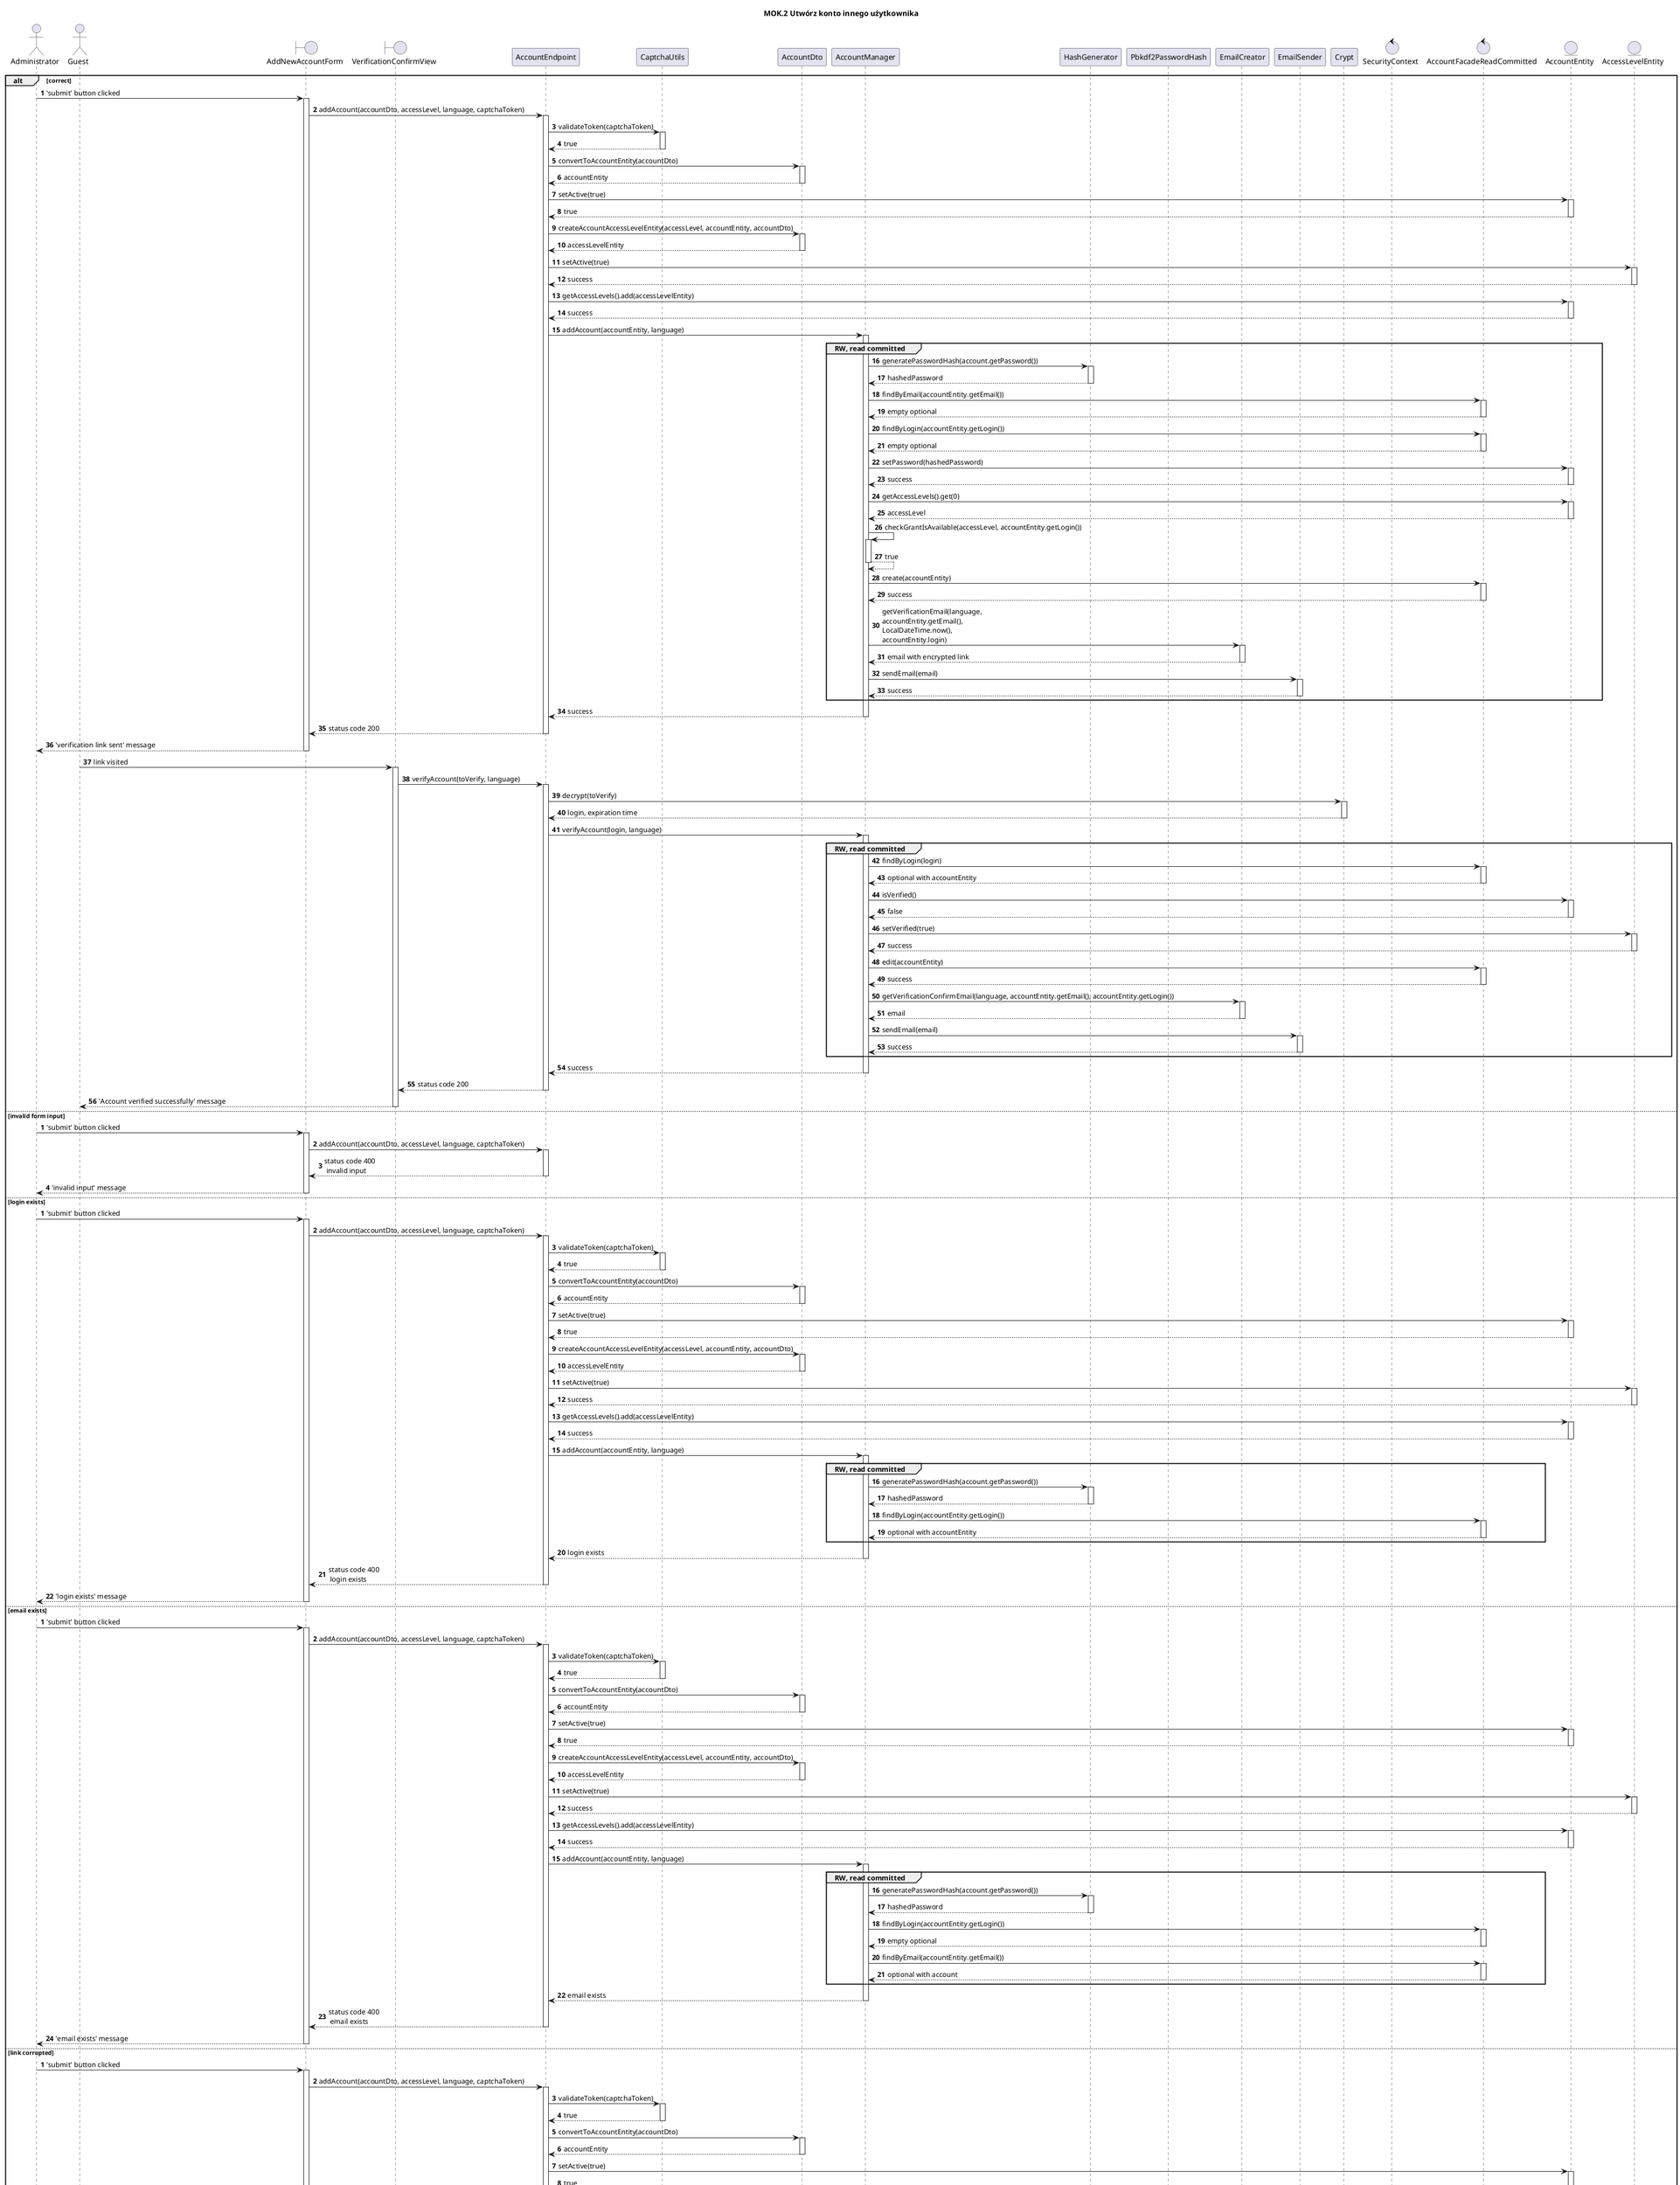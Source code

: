 @startuml

title MOK.2 Utwórz konto innego użytkownika
autoactivate on
actor Administrator
actor Guest
boundary AddNewAccountForm
boundary VerificationConfirmView
participant AccountEndpoint
participant CaptchaUtils
participant AccountDto
participant AccountManager
participant HashGenerator
participant Pbkdf2PasswordHash
participant EmailCreator
participant EmailSender
participant Crypt
control SecurityContext
control AccountFacadeReadCommitted as AccountFacade
entity AccountEntity
entity AccessLevelEntity

alt correct
autonumber
    Administrator ->  AddNewAccountForm: 'submit' button clicked
        AddNewAccountForm -> AccountEndpoint: addAccount(accountDto, accessLevel, language, captchaToken)
            AccountEndpoint -> CaptchaUtils: validateToken(captchaToken)
            return true
            AccountEndpoint -> AccountDto: convertToAccountEntity(accountDto)
            return accountEntity
            AccountEndpoint -> AccountEntity: setActive(true)
            return true
            AccountEndpoint -> AccountDto: createAccountAccessLevelEntity(accessLevel, accountEntity, accountDto)
            return accessLevelEntity
            AccountEndpoint -> AccessLevelEntity: setActive(true)
            return success
            AccountEndpoint -> AccountEntity: getAccessLevels().add(accessLevelEntity)
            return success
            AccountEndpoint -> AccountManager: addAccount(accountEntity, language)
            group RW, read committed
                AccountManager -> HashGenerator: generatePasswordHash(account.getPassword())
                return hashedPassword
                AccountManager -> AccountFacade: findByEmail(accountEntity.getEmail())
                return empty optional
                AccountManager -> AccountFacade: findByLogin(accountEntity.getLogin())
                return empty optional
                AccountManager -> AccountEntity: setPassword(hashedPassword)
                return success
                AccountManager -> AccountEntity: getAccessLevels().get(0)
                return accessLevel
                AccountManager -> AccountManager: checkGrantIsAvailable(accessLevel, accountEntity.getLogin())
                return true
                AccountManager -> AccountFacade: create(accountEntity)
                return success
                AccountManager -> EmailCreator: getVerificationEmail(language, \naccountEntity.getEmail(), \nLocalDateTime.now(), \naccountEntity.login)
                return email with encrypted link
                AccountManager -> EmailSender: sendEmail(email)
                return success
            end
            return success
        return status code 200
    return 'verification link sent' message

    Guest -> VerificationConfirmView: link visited
        VerificationConfirmView -> AccountEndpoint: verifyAccount(toVerify, language)
            AccountEndpoint -> Crypt: decrypt(toVerify)
            return login, expiration time
            AccountEndpoint -> AccountManager: verifyAccount(login, language)
            group RW, read committed
                AccountManager -> AccountFacade: findByLogin(login)
                return optional with accountEntity
                AccountManager -> AccountEntity: isVerified()
                return false
                AccountManager -> AccessLevelEntity: setVerified(true)
                return success
                AccountManager -> AccountFacade: edit(accountEntity)
                return success
                AccountManager -> EmailCreator: getVerificationConfirmEmail(language, accountEntity.getEmail(), accountEntity.getLogin())
                return email
                AccountManager -> EmailSender: sendEmail(email)
                return success
            end
            return success
        return status code 200
    return 'Account verified successfully' message

else invalid form input
autonumber
    Administrator ->  AddNewAccountForm: 'submit' button clicked
        AddNewAccountForm -> AccountEndpoint: addAccount(accountDto, accessLevel, language, captchaToken)
        return status code 400 \n invalid input
    return 'invalid input' message

else login exists
autonumber
    Administrator ->  AddNewAccountForm: 'submit' button clicked
        AddNewAccountForm -> AccountEndpoint: addAccount(accountDto, accessLevel, language, captchaToken)
            AccountEndpoint -> CaptchaUtils: validateToken(captchaToken)
            return true
            AccountEndpoint -> AccountDto: convertToAccountEntity(accountDto)
            return accountEntity
            AccountEndpoint -> AccountEntity: setActive(true)
            return true
            AccountEndpoint -> AccountDto: createAccountAccessLevelEntity(accessLevel, accountEntity, accountDto)
            return accessLevelEntity
            AccountEndpoint -> AccessLevelEntity: setActive(true)
            return success
            AccountEndpoint -> AccountEntity: getAccessLevels().add(accessLevelEntity)
            return success
            AccountEndpoint -> AccountManager: addAccount(accountEntity, language)
            group RW, read committed
                AccountManager -> HashGenerator: generatePasswordHash(account.getPassword())
                return hashedPassword
                AccountManager -> AccountFacade: findByLogin(accountEntity.getLogin())
                return optional with accountEntity
            end
            return login exists
        return status code 400 \n login exists
    return 'login exists' message

else email exists
autonumber
    Administrator ->  AddNewAccountForm: 'submit' button clicked
        AddNewAccountForm -> AccountEndpoint: addAccount(accountDto, accessLevel, language, captchaToken)
            AccountEndpoint -> CaptchaUtils: validateToken(captchaToken)
            return true
            AccountEndpoint -> AccountDto: convertToAccountEntity(accountDto)
            return accountEntity
            AccountEndpoint -> AccountEntity: setActive(true)
            return true
            AccountEndpoint -> AccountDto: createAccountAccessLevelEntity(accessLevel, accountEntity, accountDto)
            return accessLevelEntity
            AccountEndpoint -> AccessLevelEntity: setActive(true)
            return success
            AccountEndpoint -> AccountEntity: getAccessLevels().add(accessLevelEntity)
            return success
            AccountEndpoint -> AccountManager: addAccount(accountEntity, language)
            group RW, read committed
                AccountManager -> HashGenerator: generatePasswordHash(account.getPassword())
                return hashedPassword
                AccountManager -> AccountFacade: findByLogin(accountEntity.getLogin())
                return empty optional
                AccountManager -> AccountFacade: findByEmail(accountEntity.getEmail())
                return optional with account
            end
            return email exists
        return status code 400 \n email exists
    return 'email exists' message

else link corrupted
autonumber
    Administrator ->  AddNewAccountForm: 'submit' button clicked
        AddNewAccountForm -> AccountEndpoint: addAccount(accountDto, accessLevel, language, captchaToken)
            AccountEndpoint -> CaptchaUtils: validateToken(captchaToken)
            return true
            AccountEndpoint -> AccountDto: convertToAccountEntity(accountDto)
            return accountEntity
            AccountEndpoint -> AccountEntity: setActive(true)
            return true
            AccountEndpoint -> AccountDto: createAccountAccessLevelEntity(accessLevel, accountEntity, accountDto)
            return accessLevelEntity
            AccountEndpoint -> AccessLevelEntity: setActive(true)
            return success
            AccountEndpoint -> AccountEntity: getAccessLevels().add(accessLevelEntity)
            return success
            AccountEndpoint -> AccountManager: addAccount(accountEntity, language)
            group RW, read committed
                AccountManager -> HashGenerator: generatePasswordHash(account.getPassword())
                return hashedPassword
                AccountManager -> AccountFacade: findByLogin(accountEntity.getLogin())
                return empty optional
                AccountManager -> AccountFacade: findByEmail(accountEntity.getEmail())
                return empty optional
                AccountManager -> AccountEntity: setPassword(hashedPassword)
                return success
                AccountManager -> AccountEntity: getAccessLevels().get(0)
                return accessLevel
                AccountManager -> AccountManager: checkGrantIsAvailable(accessLevel, accountEntity.getLogin())
                return true
                AccountManager -> AccountFacade: create(accountEntity)
                return success
                AccountManager -> EmailCreator: getVerificationEmail(language, \naccountEntity.getEmail(), \nLocalDateTime.now(), \naccountEntity.login)
                return email with encrypted link
                AccountManager -> EmailSender: sendEmail(email)
                return success
            end
            return success
        return status code 200
    return 'Account registered successfully (verification link sent)' message

    Guest -> VerificationConfirmView: link visited
        VerificationConfirmView -> AccountEndpoint: verifyAccount(toVerify, language)
            AccountEndpoint -> Crypt: decrypt(toVerify)
            return throw AppException
        return status code 400 \n invalid link
    return 'invalid link' message

else link expired
autonumber
    Administrator ->  AddNewAccountForm: 'submit' button clicked
        AddNewAccountForm -> AccountEndpoint: addAccount(accountDto, accessLevel, language, captchaToken)
            AccountEndpoint -> CaptchaUtils: validateToken(captchaToken)
            return true
            AccountEndpoint -> AccountDto: convertToAccountEntity(accountDto)
            return accountEntity
            AccountEndpoint -> AccountEntity: setActive(true)
            return true
            AccountEndpoint -> AccountDto: createAccountAccessLevelEntity(accessLevel, accountEntity, accountDto)
            return accessLevelEntity
            AccountEndpoint -> AccessLevelEntity: setActive(true)
            return success
            AccountEndpoint -> AccountEntity: getAccessLevels().add(accessLevelEntity)
            return success
            AccountEndpoint -> AccountManager: addAccount(accountEntity, language)
            group RW, read committed
                AccountManager -> HashGenerator: generatePasswordHash(account.getPassword())
                return hashedPassword
                AccountManager -> AccountFacade: findByLogin(accountEntity.getLogin())
                return empty optional
                AccountManager -> AccountFacade: findByEmail(accountEntity.getEmail())
                return empty optional
                AccountManager -> AccountEntity: setPassword(hashedPassword)
                return success
                AccountManager -> AccountEntity: getAccessLevels().get(0)
                return accessLevel
                AccountManager -> AccountManager: checkGrantIsAvailable(accessLevel, accountEntity.getLogin())
                return true
                AccountManager -> AccountFacade: create(accountEntity)
                return success
                AccountManager -> EmailCreator: getVerificationEmail(language, \naccountEntity.getEmail(), \nLocalDateTime.now(), \naccountEntity.login)
                return email with encrypted link
                AccountManager -> EmailSender: sendEmail(email)
                return success
            end
            return success
        return status code 200
    return 'Account registered successfully (verification link sent)' message

    Guest -> VerificationConfirmView: link visited
        VerificationConfirmView -> AccountEndpoint: verifyAccount(toVerify, language)
            AccountEndpoint -> Crypt: decrypt(toVerify)
            return login, expiration time
            AccountEndpoint -> AccountManager: verifyAccount(login, language)
            group RW, read committed
                AccountManager -> AccountFacade: findByLogin(login)
                return optional with accountEntity
                AccountManager -> AccountEntity: isVerified()
                return true
            end
            return throw AppException
        return status code 400 \n link expired
    return 'link expired' message

else link  such card number/work phone number/phone number already exists
autonumber
    Administrator ->  AddNewAccountForm: 'submit' button clicked
        AddNewAccountForm -> AccountEndpoint: addAccount(accountDto, accessLevel, language, captchaToken)
            AccountEndpoint -> CaptchaUtils: validateToken(captchaToken)
            return true
            AccountEndpoint -> AccountDto: convertToAccountEntity(accountDto)
            return accountEntity
            AccountEndpoint -> AccountEntity: setActive(true)
            return true
            AccountEndpoint -> AccountDto: createAccountAccessLevelEntity(accessLevel, accountEntity, accountDto)
            return accessLevelEntity
            AccountEndpoint -> AccessLevelEntity: setActive(true)
            return success
            AccountEndpoint -> AccountEntity: getAccessLevels().add(accessLevelEntity)
            return success
            AccountEndpoint -> AccountManager: addAccount(accountEntity, language)
            group RW, read committed
                AccountManager -> HashGenerator: generatePasswordHash(account.getPassword())
                return hashedPassword
                AccountManager -> AccountFacade: findByLogin(accountEntity.getLogin())
                return empty optional
                AccountManager -> AccountFacade: findByEmail(accountEntity.getEmail())
                return empty optional
                AccountManager -> AccountEntity: setPassword(hashedPassword)
                return success
                AccountManager -> AccountEntity: getAccessLevels().get(0)
                return accessLevel
                AccountManager -> AccountManager: checkGrantIsAvailable(accessLevel, accountEntity.getLogin())
                return false
            end
            return failed
        return status code 400 \n card number/work phone number/phone number already exists
    return 'Card number/work phone number/phone number already exists' message

end
@enduml
